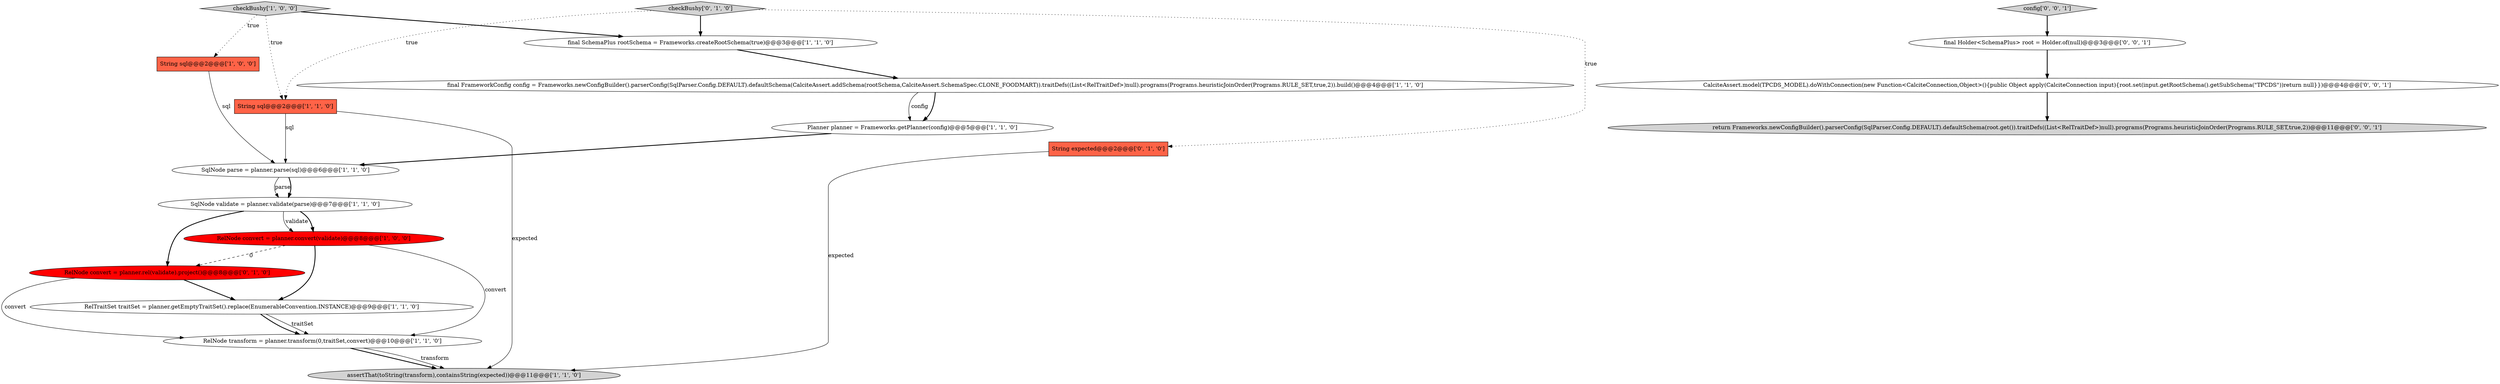 digraph {
9 [style = filled, label = "checkBushy['1', '0', '0']", fillcolor = lightgray, shape = diamond image = "AAA0AAABBB1BBB"];
0 [style = filled, label = "String sql@@@2@@@['1', '0', '0']", fillcolor = tomato, shape = box image = "AAA0AAABBB1BBB"];
4 [style = filled, label = "Planner planner = Frameworks.getPlanner(config)@@@5@@@['1', '1', '0']", fillcolor = white, shape = ellipse image = "AAA0AAABBB1BBB"];
8 [style = filled, label = "assertThat(toString(transform),containsString(expected))@@@11@@@['1', '1', '0']", fillcolor = lightgray, shape = ellipse image = "AAA0AAABBB1BBB"];
16 [style = filled, label = "config['0', '0', '1']", fillcolor = lightgray, shape = diamond image = "AAA0AAABBB3BBB"];
17 [style = filled, label = "return Frameworks.newConfigBuilder().parserConfig(SqlParser.Config.DEFAULT).defaultSchema(root.get()).traitDefs((List<RelTraitDef>)null).programs(Programs.heuristicJoinOrder(Programs.RULE_SET,true,2))@@@11@@@['0', '0', '1']", fillcolor = lightgray, shape = ellipse image = "AAA0AAABBB3BBB"];
18 [style = filled, label = "CalciteAssert.model(TPCDS_MODEL).doWithConnection(new Function<CalciteConnection,Object>(){public Object apply(CalciteConnection input){root.set(input.getRootSchema().getSubSchema(\"TPCDS\"))return null}})@@@4@@@['0', '0', '1']", fillcolor = white, shape = ellipse image = "AAA0AAABBB3BBB"];
13 [style = filled, label = "checkBushy['0', '1', '0']", fillcolor = lightgray, shape = diamond image = "AAA0AAABBB2BBB"];
3 [style = filled, label = "final FrameworkConfig config = Frameworks.newConfigBuilder().parserConfig(SqlParser.Config.DEFAULT).defaultSchema(CalciteAssert.addSchema(rootSchema,CalciteAssert.SchemaSpec.CLONE_FOODMART)).traitDefs((List<RelTraitDef>)null).programs(Programs.heuristicJoinOrder(Programs.RULE_SET,true,2)).build()@@@4@@@['1', '1', '0']", fillcolor = white, shape = ellipse image = "AAA0AAABBB1BBB"];
6 [style = filled, label = "RelNode convert = planner.convert(validate)@@@8@@@['1', '0', '0']", fillcolor = red, shape = ellipse image = "AAA1AAABBB1BBB"];
10 [style = filled, label = "String sql@@@2@@@['1', '1', '0']", fillcolor = tomato, shape = box image = "AAA0AAABBB1BBB"];
11 [style = filled, label = "SqlNode parse = planner.parse(sql)@@@6@@@['1', '1', '0']", fillcolor = white, shape = ellipse image = "AAA0AAABBB1BBB"];
12 [style = filled, label = "RelNode convert = planner.rel(validate).project()@@@8@@@['0', '1', '0']", fillcolor = red, shape = ellipse image = "AAA1AAABBB2BBB"];
14 [style = filled, label = "String expected@@@2@@@['0', '1', '0']", fillcolor = tomato, shape = box image = "AAA0AAABBB2BBB"];
15 [style = filled, label = "final Holder<SchemaPlus> root = Holder.of(null)@@@3@@@['0', '0', '1']", fillcolor = white, shape = ellipse image = "AAA0AAABBB3BBB"];
7 [style = filled, label = "RelNode transform = planner.transform(0,traitSet,convert)@@@10@@@['1', '1', '0']", fillcolor = white, shape = ellipse image = "AAA0AAABBB1BBB"];
5 [style = filled, label = "SqlNode validate = planner.validate(parse)@@@7@@@['1', '1', '0']", fillcolor = white, shape = ellipse image = "AAA0AAABBB1BBB"];
1 [style = filled, label = "final SchemaPlus rootSchema = Frameworks.createRootSchema(true)@@@3@@@['1', '1', '0']", fillcolor = white, shape = ellipse image = "AAA0AAABBB1BBB"];
2 [style = filled, label = "RelTraitSet traitSet = planner.getEmptyTraitSet().replace(EnumerableConvention.INSTANCE)@@@9@@@['1', '1', '0']", fillcolor = white, shape = ellipse image = "AAA0AAABBB1BBB"];
5->6 [style = solid, label="validate"];
16->15 [style = bold, label=""];
9->0 [style = dotted, label="true"];
10->11 [style = solid, label="sql"];
12->7 [style = solid, label="convert"];
11->5 [style = solid, label="parse"];
1->3 [style = bold, label=""];
18->17 [style = bold, label=""];
7->8 [style = bold, label=""];
13->10 [style = dotted, label="true"];
3->4 [style = bold, label=""];
15->18 [style = bold, label=""];
13->1 [style = bold, label=""];
6->2 [style = bold, label=""];
6->12 [style = dashed, label="0"];
2->7 [style = solid, label="traitSet"];
11->5 [style = bold, label=""];
12->2 [style = bold, label=""];
5->6 [style = bold, label=""];
0->11 [style = solid, label="sql"];
5->12 [style = bold, label=""];
7->8 [style = solid, label="transform"];
6->7 [style = solid, label="convert"];
3->4 [style = solid, label="config"];
14->8 [style = solid, label="expected"];
2->7 [style = bold, label=""];
9->1 [style = bold, label=""];
4->11 [style = bold, label=""];
13->14 [style = dotted, label="true"];
9->10 [style = dotted, label="true"];
10->8 [style = solid, label="expected"];
}
